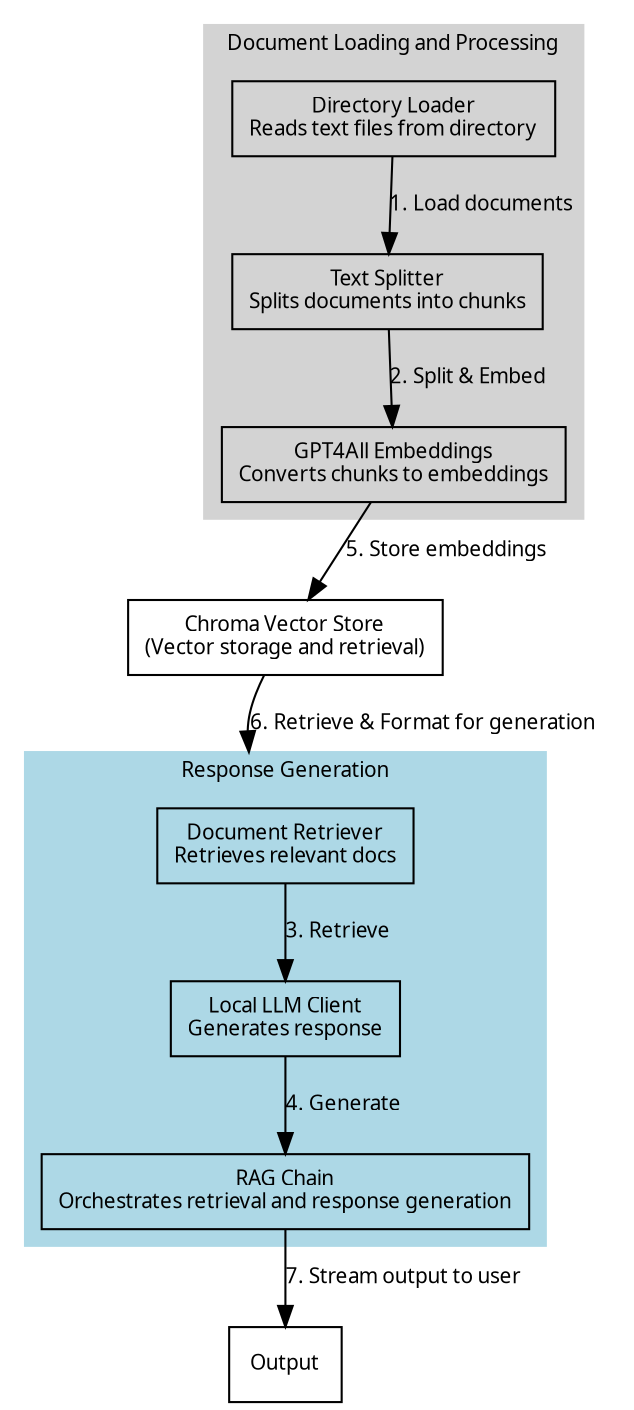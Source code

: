 digraph RAGArchitecture {
  // Graph style attributes
  graph [fontsize=10 fontname="Verdana" compound=true]
  node [shape=box fontsize=10 fontname="Verdana"]
  edge [fontsize=10 fontname="Verdana"]

  // Define the subgraph for loading and processing documents
  subgraph cluster_loader {
    label="Document Loading and Processing";
    style=filled;
    color=lightgrey;

    // Nodes for loading documents
    DirectoryLoader [label="Directory Loader\nReads text files from directory" tooltip="Loads all text files from the specified directory."]
    TextSplitter [label="Text Splitter\nSplits documents into chunks" tooltip="Splits large documents into smaller chunks for better embedding and retrieval."]
    GPT4AllEmbed [label="GPT4All Embeddings\nConverts chunks to embeddings" tooltip="Embeds text chunks using GPT4All model."]

    // Edges showing the flow of document loading and processing
    DirectoryLoader -> TextSplitter [label="1. Load documents"]
    TextSplitter -> GPT4AllEmbed [label="2. Split & Embed"]
  }

  // Define nodes for vector storage
  VectorStore [label="Chroma Vector Store\n(Vector storage and retrieval)" tooltip="Stores document embeddings and enables efficient retrieval."]

  // Define the subgraph for generating responses
  subgraph cluster_generation {
    label="Response Generation";
    style=filled;
    color=lightblue;

    // Nodes for generating responses
    Retriever [label="Document Retriever\nRetrieves relevant docs" tooltip="Retrieves the most relevant document snippets to a given prompt."]
    LocalLLM [label="Local LLM Client\nGenerates response" tooltip="Local Large Language Model client that generates the response based on the retrieved text."]
    RagChain [label="RAG Chain\nOrchestrates retrieval and response generation" tooltip="The sequence of components from retrieval to response generation."]

    // Edges showing the flow of response generation
    Retriever -> LocalLLM [label="3. Retrieve"]
    LocalLLM -> RagChain [label="4. Generate"]
  }

  // Edges between loader subgraph and vector storage, and vector storage to generation subgraph
  GPT4AllEmbed -> VectorStore [label="5. Store embeddings" lhead=cluster_loader]
  VectorStore -> Retriever [label="6. Retrieve & Format for generation" ltail=cluster_loader lhead=cluster_generation]
  
  // An additional edge to represent the final output
  RagChain -> Output [label="7. Stream output to user" tooltip="Final output streamed to the user."]

  // Define an invisible edge to enforce rank ordering (i.e., top to bottom layout)
  DirectoryLoader -> Retriever [style=invis]
}
